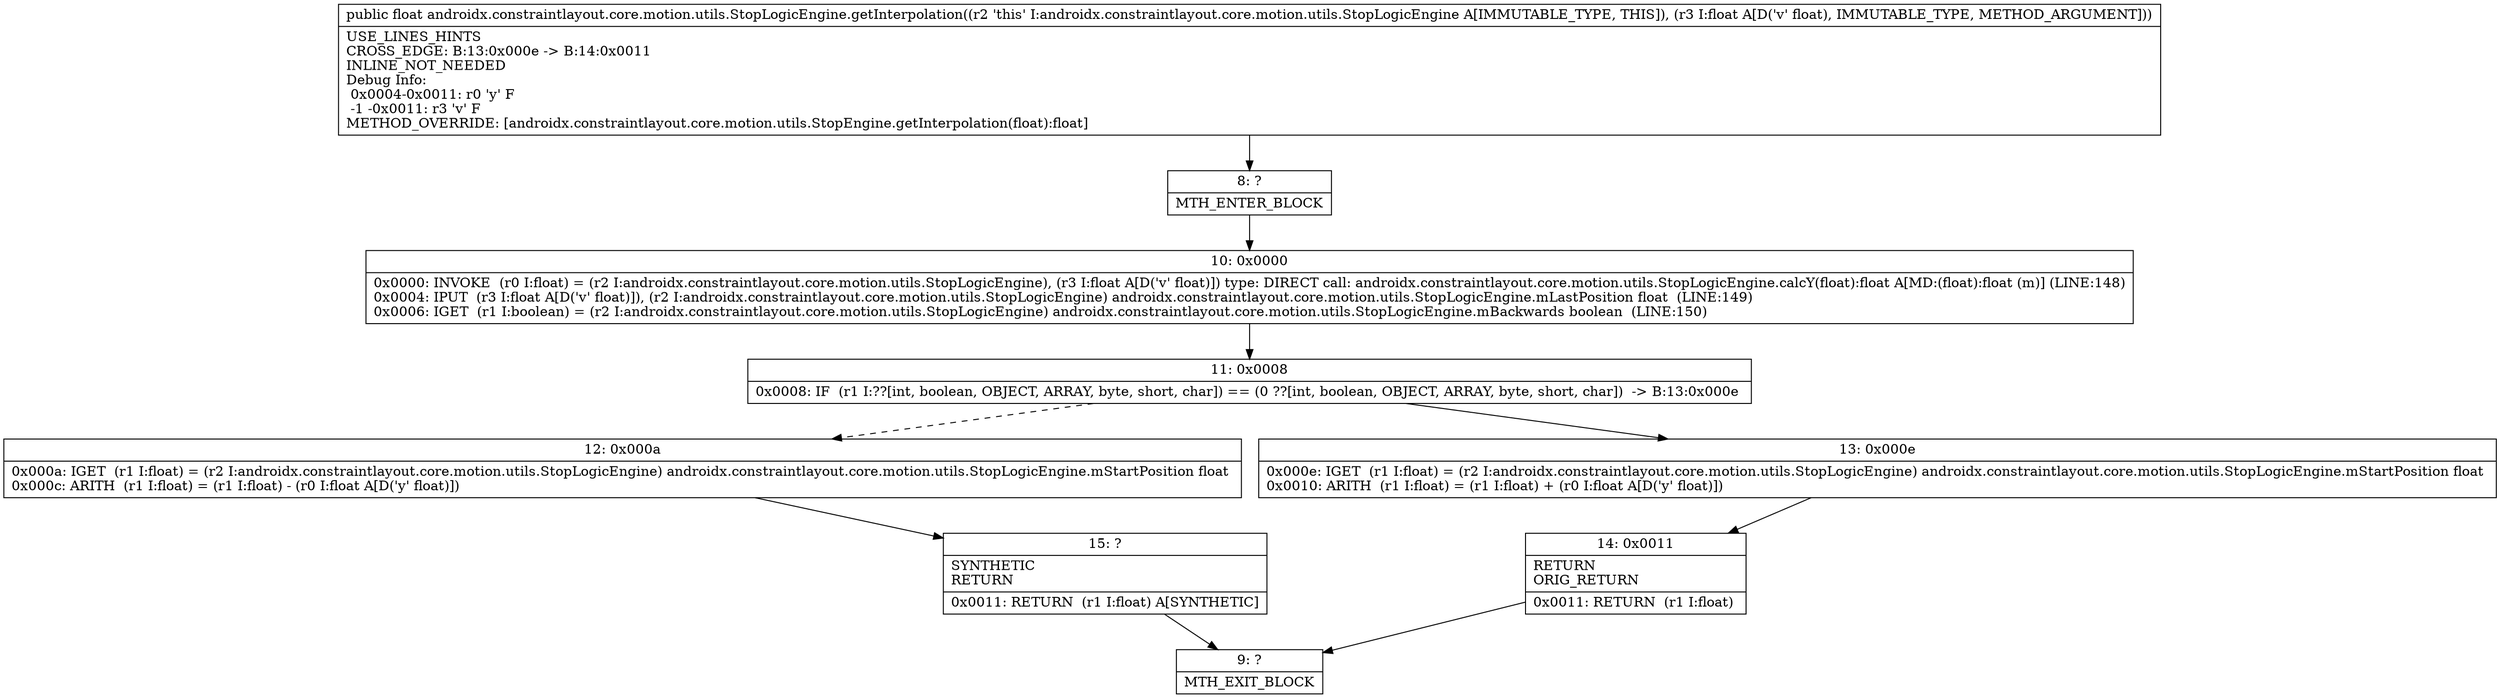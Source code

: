 digraph "CFG forandroidx.constraintlayout.core.motion.utils.StopLogicEngine.getInterpolation(F)F" {
Node_8 [shape=record,label="{8\:\ ?|MTH_ENTER_BLOCK\l}"];
Node_10 [shape=record,label="{10\:\ 0x0000|0x0000: INVOKE  (r0 I:float) = (r2 I:androidx.constraintlayout.core.motion.utils.StopLogicEngine), (r3 I:float A[D('v' float)]) type: DIRECT call: androidx.constraintlayout.core.motion.utils.StopLogicEngine.calcY(float):float A[MD:(float):float (m)] (LINE:148)\l0x0004: IPUT  (r3 I:float A[D('v' float)]), (r2 I:androidx.constraintlayout.core.motion.utils.StopLogicEngine) androidx.constraintlayout.core.motion.utils.StopLogicEngine.mLastPosition float  (LINE:149)\l0x0006: IGET  (r1 I:boolean) = (r2 I:androidx.constraintlayout.core.motion.utils.StopLogicEngine) androidx.constraintlayout.core.motion.utils.StopLogicEngine.mBackwards boolean  (LINE:150)\l}"];
Node_11 [shape=record,label="{11\:\ 0x0008|0x0008: IF  (r1 I:??[int, boolean, OBJECT, ARRAY, byte, short, char]) == (0 ??[int, boolean, OBJECT, ARRAY, byte, short, char])  \-\> B:13:0x000e \l}"];
Node_12 [shape=record,label="{12\:\ 0x000a|0x000a: IGET  (r1 I:float) = (r2 I:androidx.constraintlayout.core.motion.utils.StopLogicEngine) androidx.constraintlayout.core.motion.utils.StopLogicEngine.mStartPosition float \l0x000c: ARITH  (r1 I:float) = (r1 I:float) \- (r0 I:float A[D('y' float)]) \l}"];
Node_15 [shape=record,label="{15\:\ ?|SYNTHETIC\lRETURN\l|0x0011: RETURN  (r1 I:float) A[SYNTHETIC]\l}"];
Node_9 [shape=record,label="{9\:\ ?|MTH_EXIT_BLOCK\l}"];
Node_13 [shape=record,label="{13\:\ 0x000e|0x000e: IGET  (r1 I:float) = (r2 I:androidx.constraintlayout.core.motion.utils.StopLogicEngine) androidx.constraintlayout.core.motion.utils.StopLogicEngine.mStartPosition float \l0x0010: ARITH  (r1 I:float) = (r1 I:float) + (r0 I:float A[D('y' float)]) \l}"];
Node_14 [shape=record,label="{14\:\ 0x0011|RETURN\lORIG_RETURN\l|0x0011: RETURN  (r1 I:float) \l}"];
MethodNode[shape=record,label="{public float androidx.constraintlayout.core.motion.utils.StopLogicEngine.getInterpolation((r2 'this' I:androidx.constraintlayout.core.motion.utils.StopLogicEngine A[IMMUTABLE_TYPE, THIS]), (r3 I:float A[D('v' float), IMMUTABLE_TYPE, METHOD_ARGUMENT]))  | USE_LINES_HINTS\lCROSS_EDGE: B:13:0x000e \-\> B:14:0x0011\lINLINE_NOT_NEEDED\lDebug Info:\l  0x0004\-0x0011: r0 'y' F\l  \-1 \-0x0011: r3 'v' F\lMETHOD_OVERRIDE: [androidx.constraintlayout.core.motion.utils.StopEngine.getInterpolation(float):float]\l}"];
MethodNode -> Node_8;Node_8 -> Node_10;
Node_10 -> Node_11;
Node_11 -> Node_12[style=dashed];
Node_11 -> Node_13;
Node_12 -> Node_15;
Node_15 -> Node_9;
Node_13 -> Node_14;
Node_14 -> Node_9;
}

